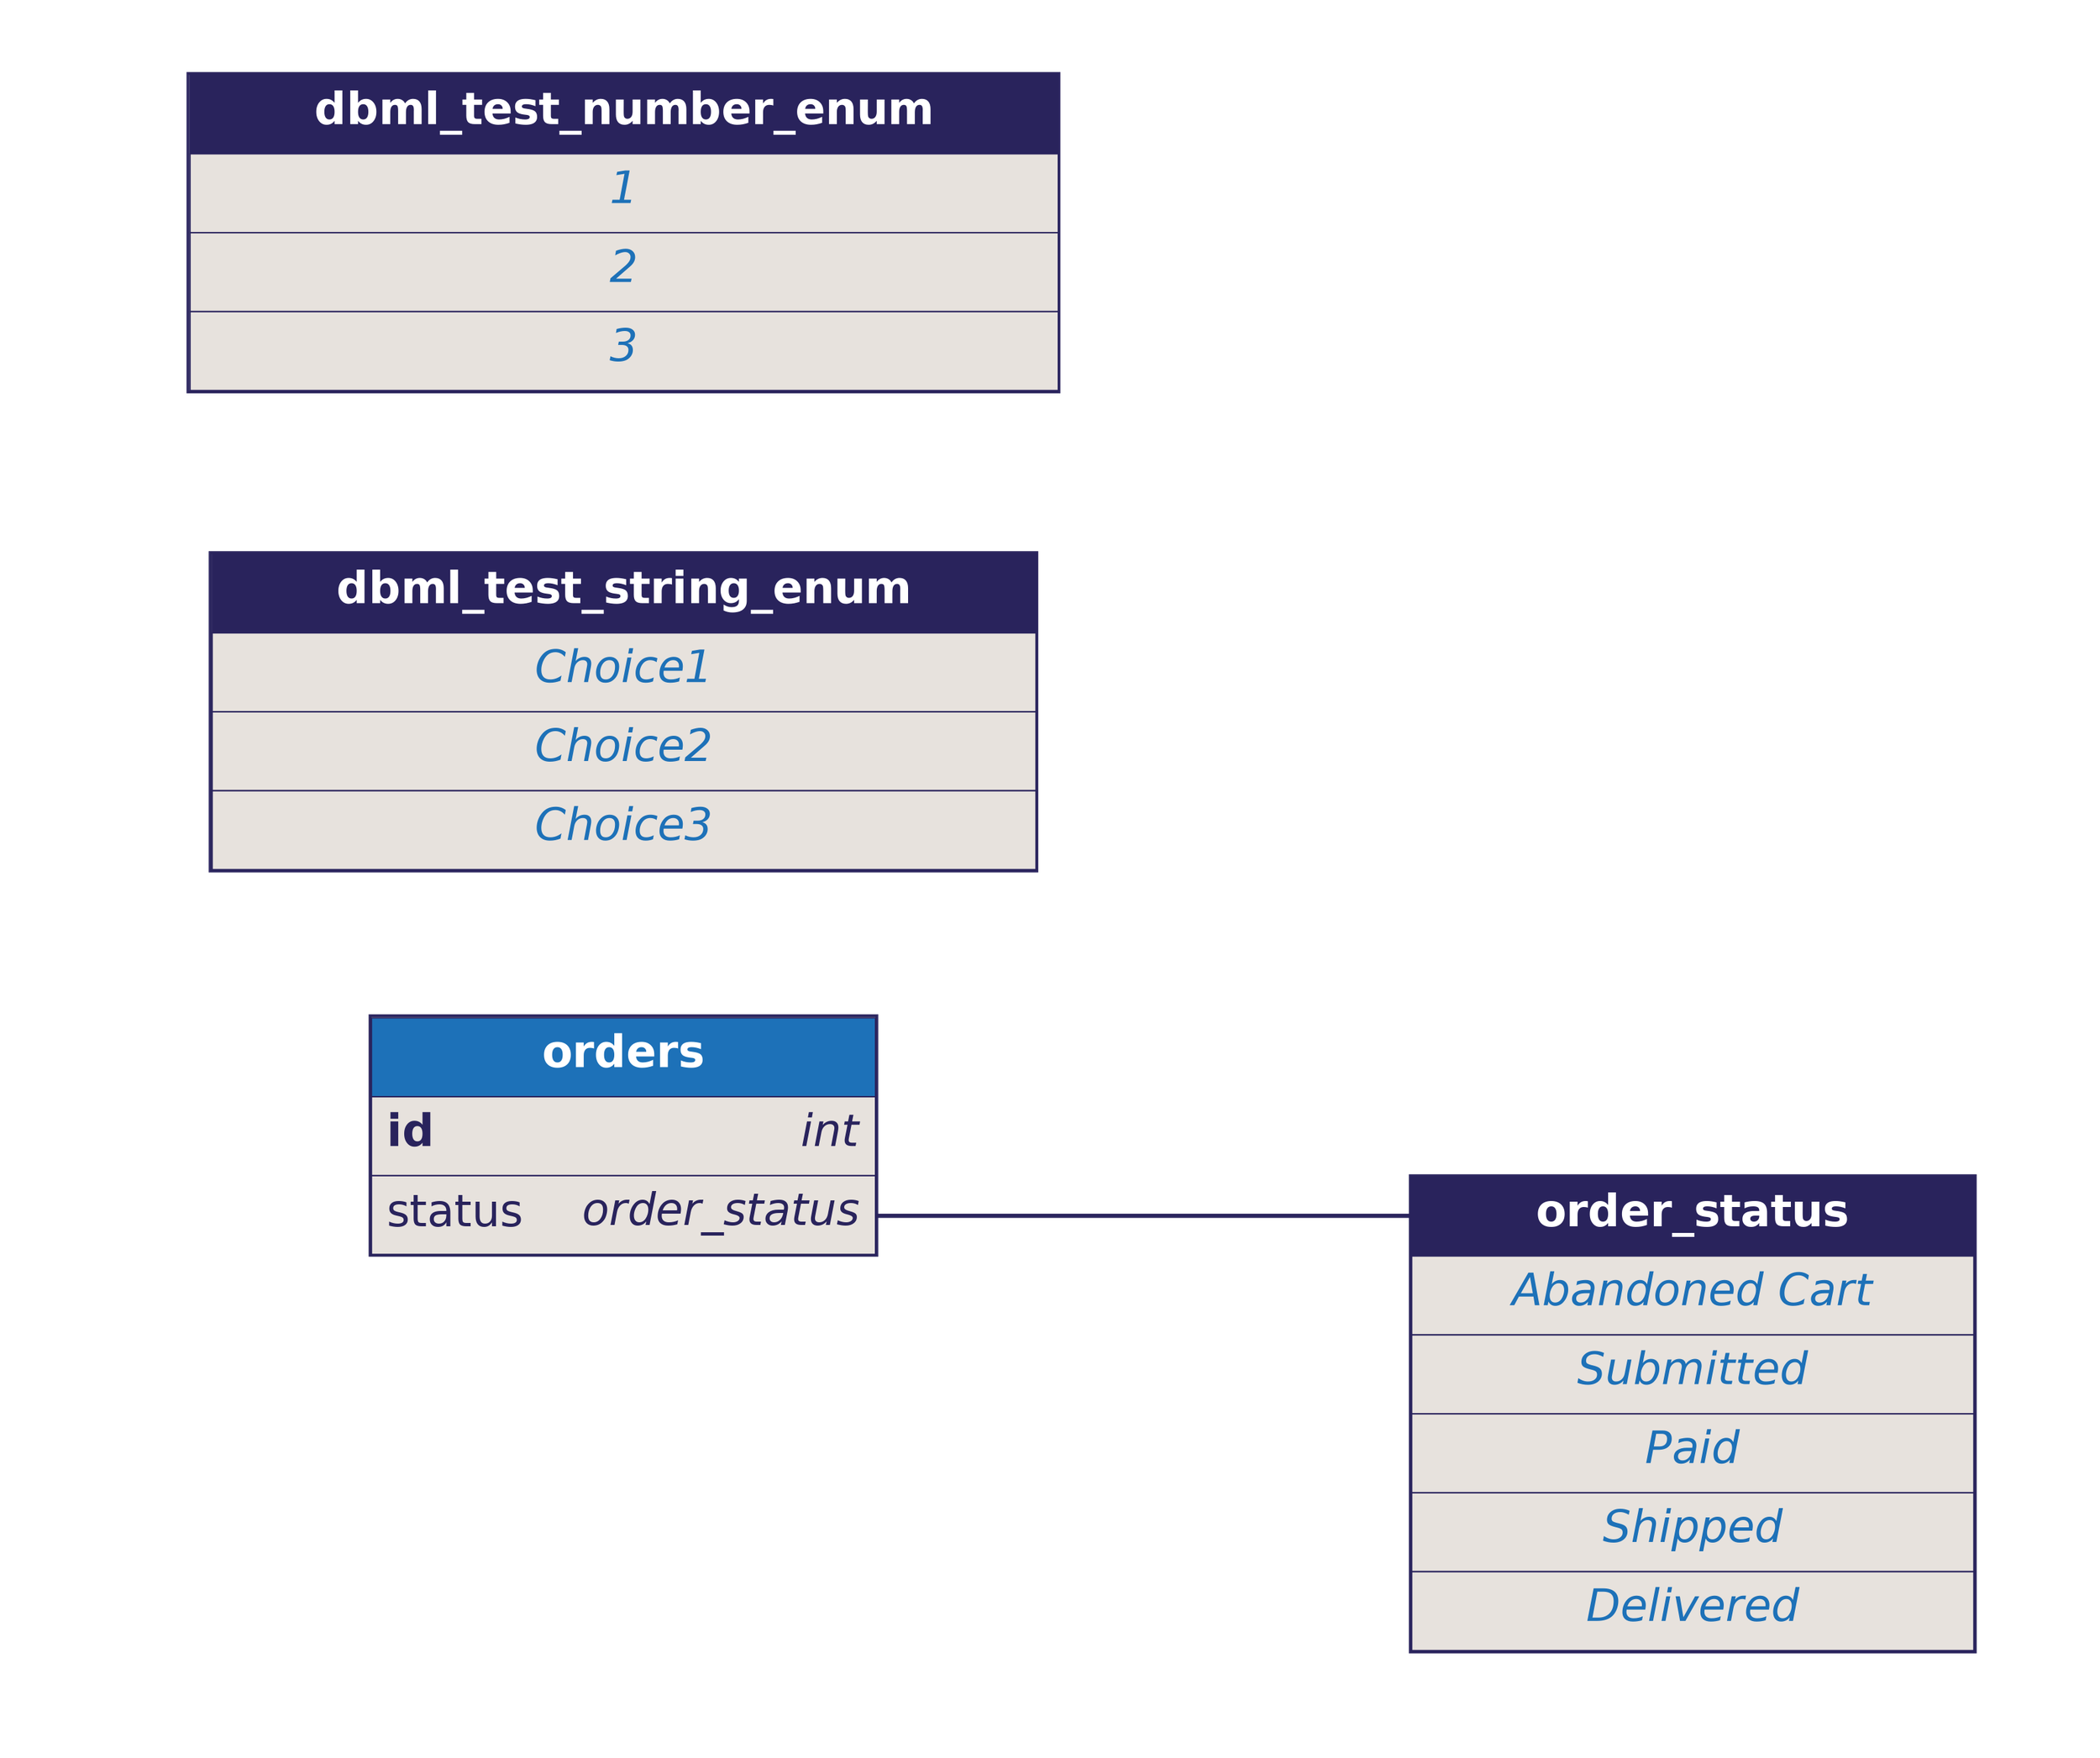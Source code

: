 digraph dbml {
      rankdir=LR;
      graph [fontname="helvetica", fontsize=32, fontcolor="#29235c", bgcolor="transparent"];
      node [penwidth=0, margin=0, fontname="helvetica", fontsize=32, fontcolor="#29235c"];
      edge [fontname="helvetica", fontsize=32, fontcolor="#29235c", color="#29235c"];

      "order_status" [id="order_status";label=<<TABLE BORDER="2" COLOR="#29235c" CELLBORDER="1" CELLSPACING="0" CELLPADDING="10">
    <TR><TD PORT="f0" BGCOLOR="#29235c"><FONT COLOR="#ffffff"><B>       order_status       </B></FONT></TD></TR>
    <TR><TD PORT="f0" BGCOLOR="#e7e2dd"><FONT COLOR="#1d71b8"><I>    Abandoned Cart    </I></FONT></TD></TR>
<TR><TD PORT="f1" BGCOLOR="#e7e2dd"><FONT COLOR="#1d71b8"><I>    Submitted    </I></FONT></TD></TR>
<TR><TD PORT="f2" BGCOLOR="#e7e2dd"><FONT COLOR="#1d71b8"><I>    Paid    </I></FONT></TD></TR>
<TR><TD PORT="f3" BGCOLOR="#e7e2dd"><FONT COLOR="#1d71b8"><I>    Shipped    </I></FONT></TD></TR>
<TR><TD PORT="f4" BGCOLOR="#e7e2dd"><FONT COLOR="#1d71b8"><I>    Delivered    </I></FONT></TD></TR>
    </TABLE>>];
"dbml_test_string_enum" [id="dbml_test_string_enum";label=<<TABLE BORDER="2" COLOR="#29235c" CELLBORDER="1" CELLSPACING="0" CELLPADDING="10">
    <TR><TD PORT="f0" BGCOLOR="#29235c"><FONT COLOR="#ffffff"><B>       dbml_test_string_enum       </B></FONT></TD></TR>
    <TR><TD PORT="f0" BGCOLOR="#e7e2dd"><FONT COLOR="#1d71b8"><I>    Choice1    </I></FONT></TD></TR>
<TR><TD PORT="f1" BGCOLOR="#e7e2dd"><FONT COLOR="#1d71b8"><I>    Choice2    </I></FONT></TD></TR>
<TR><TD PORT="f2" BGCOLOR="#e7e2dd"><FONT COLOR="#1d71b8"><I>    Choice3    </I></FONT></TD></TR>
    </TABLE>>];
"dbml_test_number_enum" [id="dbml_test_number_enum";label=<<TABLE BORDER="2" COLOR="#29235c" CELLBORDER="1" CELLSPACING="0" CELLPADDING="10">
    <TR><TD PORT="f0" BGCOLOR="#29235c"><FONT COLOR="#ffffff"><B>       dbml_test_number_enum       </B></FONT></TD></TR>
    <TR><TD PORT="f0" BGCOLOR="#e7e2dd"><FONT COLOR="#1d71b8"><I>    1    </I></FONT></TD></TR>
<TR><TD PORT="f1" BGCOLOR="#e7e2dd"><FONT COLOR="#1d71b8"><I>    2    </I></FONT></TD></TR>
<TR><TD PORT="f2" BGCOLOR="#e7e2dd"><FONT COLOR="#1d71b8"><I>    3    </I></FONT></TD></TR>
    </TABLE>>];
      
      "orders" [id="orders";label=<<TABLE BORDER="2" COLOR="#29235c" CELLBORDER="1" CELLSPACING="0" CELLPADDING="10">
      <TR><TD PORT="f0" BGCOLOR="#1d71b8"><FONT COLOR="#ffffff"><B>       orders       </B></FONT></TD></TR>
<TR><TD ALIGN="LEFT" PORT="f1" BGCOLOR="#e7e2dd">
      <TABLE CELLPADDING="0" CELLSPACING="0" BORDER="0">
        <TR>
          <TD ALIGN="LEFT"><B>id</B>    </TD>
          <TD ALIGN="RIGHT"><FONT><I>int</I></FONT></TD>
        </TR>
      </TABLE>
    </TD></TR>
<TR><TD ALIGN="LEFT" PORT="f2" BGCOLOR="#e7e2dd">
      <TABLE CELLPADDING="0" CELLSPACING="0" BORDER="0">
        <TR>
          <TD ALIGN="LEFT">status    </TD>
          <TD ALIGN="RIGHT"><FONT><I>order_status</I></FONT></TD>
        </TR>
      </TABLE>
    </TD></TR>
    </TABLE>>];
      
      "orders":f2:e -> "order_status":f0:w [penwidth=3, color="#29235c", arrowhead="none", arrowtail="none"]
    }
